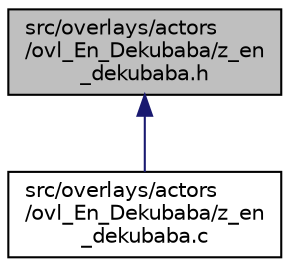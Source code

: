 digraph "src/overlays/actors/ovl_En_Dekubaba/z_en_dekubaba.h"
{
 // LATEX_PDF_SIZE
  edge [fontname="Helvetica",fontsize="10",labelfontname="Helvetica",labelfontsize="10"];
  node [fontname="Helvetica",fontsize="10",shape=record];
  Node1 [label="src/overlays/actors\l/ovl_En_Dekubaba/z_en\l_dekubaba.h",height=0.2,width=0.4,color="black", fillcolor="grey75", style="filled", fontcolor="black",tooltip=" "];
  Node1 -> Node2 [dir="back",color="midnightblue",fontsize="10",style="solid",fontname="Helvetica"];
  Node2 [label="src/overlays/actors\l/ovl_En_Dekubaba/z_en\l_dekubaba.c",height=0.2,width=0.4,color="black", fillcolor="white", style="filled",URL="$dc/d26/z__en__dekubaba_8c.html",tooltip=" "];
}
